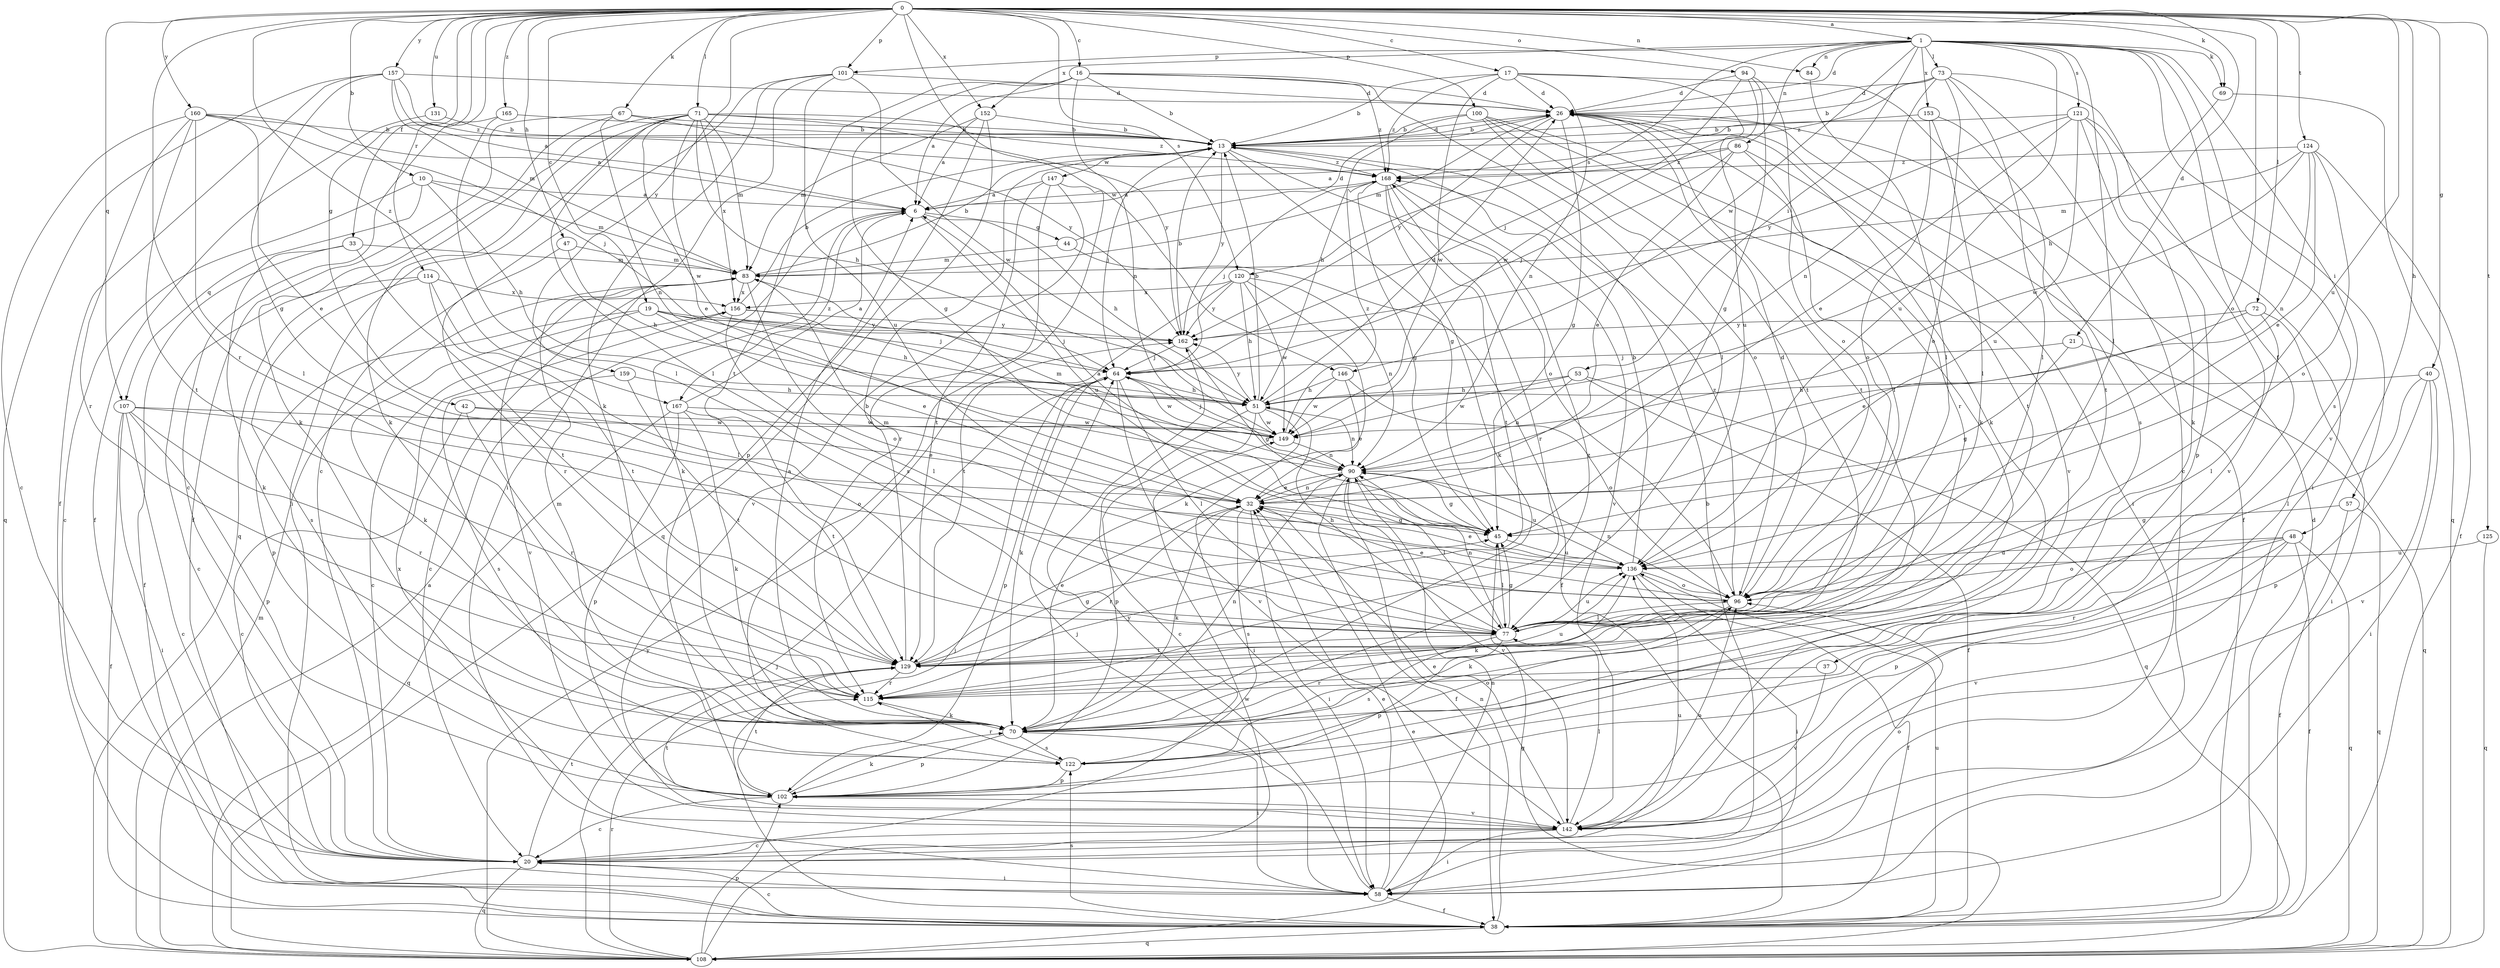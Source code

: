 strict digraph  {
0;
1;
6;
10;
13;
16;
17;
19;
20;
21;
26;
32;
33;
37;
38;
40;
42;
44;
45;
47;
48;
51;
53;
57;
58;
64;
67;
69;
70;
71;
72;
73;
77;
83;
84;
86;
90;
94;
96;
100;
101;
102;
107;
108;
114;
115;
120;
121;
122;
124;
125;
129;
131;
136;
142;
146;
147;
149;
152;
153;
156;
157;
159;
160;
162;
165;
167;
168;
0 -> 1  [label=a];
0 -> 10  [label=b];
0 -> 16  [label=c];
0 -> 17  [label=c];
0 -> 19  [label=c];
0 -> 21  [label=d];
0 -> 33  [label=f];
0 -> 40  [label=g];
0 -> 42  [label=g];
0 -> 47  [label=h];
0 -> 48  [label=h];
0 -> 67  [label=k];
0 -> 69  [label=k];
0 -> 71  [label=l];
0 -> 72  [label=l];
0 -> 84  [label=n];
0 -> 94  [label=o];
0 -> 96  [label=o];
0 -> 100  [label=p];
0 -> 101  [label=p];
0 -> 107  [label=q];
0 -> 114  [label=r];
0 -> 115  [label=r];
0 -> 120  [label=s];
0 -> 124  [label=t];
0 -> 125  [label=t];
0 -> 131  [label=u];
0 -> 136  [label=u];
0 -> 146  [label=w];
0 -> 152  [label=x];
0 -> 157  [label=y];
0 -> 159  [label=y];
0 -> 160  [label=y];
0 -> 165  [label=z];
0 -> 167  [label=z];
1 -> 26  [label=d];
1 -> 37  [label=f];
1 -> 53  [label=i];
1 -> 57  [label=i];
1 -> 69  [label=k];
1 -> 73  [label=l];
1 -> 77  [label=l];
1 -> 84  [label=n];
1 -> 86  [label=n];
1 -> 101  [label=p];
1 -> 120  [label=s];
1 -> 121  [label=s];
1 -> 122  [label=s];
1 -> 136  [label=u];
1 -> 142  [label=v];
1 -> 146  [label=w];
1 -> 152  [label=x];
1 -> 153  [label=x];
6 -> 44  [label=g];
6 -> 51  [label=h];
6 -> 70  [label=k];
6 -> 136  [label=u];
6 -> 167  [label=z];
10 -> 6  [label=a];
10 -> 20  [label=c];
10 -> 51  [label=h];
10 -> 83  [label=m];
10 -> 107  [label=q];
13 -> 26  [label=d];
13 -> 45  [label=g];
13 -> 64  [label=j];
13 -> 96  [label=o];
13 -> 147  [label=w];
13 -> 162  [label=y];
13 -> 168  [label=z];
16 -> 6  [label=a];
16 -> 13  [label=b];
16 -> 26  [label=d];
16 -> 45  [label=g];
16 -> 77  [label=l];
16 -> 90  [label=n];
16 -> 129  [label=t];
16 -> 168  [label=z];
17 -> 13  [label=b];
17 -> 26  [label=d];
17 -> 90  [label=n];
17 -> 122  [label=s];
17 -> 136  [label=u];
17 -> 149  [label=w];
17 -> 168  [label=z];
19 -> 32  [label=e];
19 -> 51  [label=h];
19 -> 64  [label=j];
19 -> 70  [label=k];
19 -> 102  [label=p];
19 -> 162  [label=y];
20 -> 13  [label=b];
20 -> 58  [label=i];
20 -> 96  [label=o];
20 -> 108  [label=q];
20 -> 129  [label=t];
20 -> 136  [label=u];
21 -> 45  [label=g];
21 -> 64  [label=j];
21 -> 108  [label=q];
26 -> 13  [label=b];
26 -> 38  [label=f];
26 -> 45  [label=g];
26 -> 58  [label=i];
26 -> 70  [label=k];
26 -> 83  [label=m];
26 -> 115  [label=r];
26 -> 129  [label=t];
26 -> 162  [label=y];
32 -> 45  [label=g];
32 -> 58  [label=i];
32 -> 70  [label=k];
32 -> 90  [label=n];
32 -> 115  [label=r];
32 -> 122  [label=s];
33 -> 38  [label=f];
33 -> 70  [label=k];
33 -> 83  [label=m];
33 -> 129  [label=t];
37 -> 115  [label=r];
37 -> 142  [label=v];
38 -> 20  [label=c];
38 -> 26  [label=d];
38 -> 64  [label=j];
38 -> 90  [label=n];
38 -> 108  [label=q];
38 -> 122  [label=s];
38 -> 136  [label=u];
40 -> 51  [label=h];
40 -> 58  [label=i];
40 -> 77  [label=l];
40 -> 102  [label=p];
40 -> 142  [label=v];
42 -> 20  [label=c];
42 -> 32  [label=e];
42 -> 115  [label=r];
42 -> 149  [label=w];
44 -> 26  [label=d];
44 -> 38  [label=f];
44 -> 83  [label=m];
45 -> 6  [label=a];
45 -> 77  [label=l];
45 -> 136  [label=u];
47 -> 51  [label=h];
47 -> 83  [label=m];
47 -> 115  [label=r];
48 -> 38  [label=f];
48 -> 96  [label=o];
48 -> 102  [label=p];
48 -> 108  [label=q];
48 -> 115  [label=r];
48 -> 136  [label=u];
48 -> 142  [label=v];
51 -> 13  [label=b];
51 -> 20  [label=c];
51 -> 26  [label=d];
51 -> 58  [label=i];
51 -> 90  [label=n];
51 -> 102  [label=p];
51 -> 149  [label=w];
51 -> 162  [label=y];
53 -> 38  [label=f];
53 -> 51  [label=h];
53 -> 90  [label=n];
53 -> 108  [label=q];
53 -> 149  [label=w];
57 -> 38  [label=f];
57 -> 45  [label=g];
57 -> 108  [label=q];
58 -> 32  [label=e];
58 -> 38  [label=f];
58 -> 64  [label=j];
58 -> 90  [label=n];
58 -> 162  [label=y];
64 -> 51  [label=h];
64 -> 70  [label=k];
64 -> 77  [label=l];
64 -> 102  [label=p];
64 -> 142  [label=v];
64 -> 149  [label=w];
67 -> 13  [label=b];
67 -> 38  [label=f];
67 -> 70  [label=k];
67 -> 90  [label=n];
67 -> 162  [label=y];
69 -> 51  [label=h];
69 -> 108  [label=q];
70 -> 6  [label=a];
70 -> 58  [label=i];
70 -> 83  [label=m];
70 -> 90  [label=n];
70 -> 102  [label=p];
70 -> 122  [label=s];
70 -> 168  [label=z];
71 -> 13  [label=b];
71 -> 32  [label=e];
71 -> 51  [label=h];
71 -> 58  [label=i];
71 -> 70  [label=k];
71 -> 77  [label=l];
71 -> 83  [label=m];
71 -> 108  [label=q];
71 -> 149  [label=w];
71 -> 156  [label=x];
71 -> 162  [label=y];
71 -> 168  [label=z];
72 -> 32  [label=e];
72 -> 58  [label=i];
72 -> 77  [label=l];
72 -> 162  [label=y];
73 -> 13  [label=b];
73 -> 20  [label=c];
73 -> 26  [label=d];
73 -> 58  [label=i];
73 -> 77  [label=l];
73 -> 90  [label=n];
73 -> 96  [label=o];
73 -> 168  [label=z];
77 -> 45  [label=g];
77 -> 51  [label=h];
77 -> 90  [label=n];
77 -> 102  [label=p];
77 -> 122  [label=s];
77 -> 129  [label=t];
77 -> 136  [label=u];
83 -> 13  [label=b];
83 -> 20  [label=c];
83 -> 96  [label=o];
83 -> 142  [label=v];
83 -> 156  [label=x];
84 -> 77  [label=l];
86 -> 6  [label=a];
86 -> 32  [label=e];
86 -> 64  [label=j];
86 -> 77  [label=l];
86 -> 129  [label=t];
86 -> 168  [label=z];
90 -> 32  [label=e];
90 -> 38  [label=f];
90 -> 45  [label=g];
90 -> 77  [label=l];
90 -> 83  [label=m];
90 -> 136  [label=u];
90 -> 142  [label=v];
94 -> 26  [label=d];
94 -> 45  [label=g];
94 -> 64  [label=j];
94 -> 96  [label=o];
94 -> 149  [label=w];
96 -> 26  [label=d];
96 -> 32  [label=e];
96 -> 70  [label=k];
96 -> 77  [label=l];
96 -> 90  [label=n];
96 -> 168  [label=z];
100 -> 13  [label=b];
100 -> 51  [label=h];
100 -> 70  [label=k];
100 -> 96  [label=o];
100 -> 129  [label=t];
100 -> 142  [label=v];
101 -> 20  [label=c];
101 -> 26  [label=d];
101 -> 58  [label=i];
101 -> 70  [label=k];
101 -> 136  [label=u];
101 -> 149  [label=w];
102 -> 20  [label=c];
102 -> 70  [label=k];
102 -> 129  [label=t];
102 -> 142  [label=v];
107 -> 20  [label=c];
107 -> 38  [label=f];
107 -> 58  [label=i];
107 -> 96  [label=o];
107 -> 102  [label=p];
107 -> 115  [label=r];
107 -> 149  [label=w];
108 -> 6  [label=a];
108 -> 32  [label=e];
108 -> 45  [label=g];
108 -> 64  [label=j];
108 -> 83  [label=m];
108 -> 102  [label=p];
108 -> 115  [label=r];
108 -> 149  [label=w];
108 -> 162  [label=y];
114 -> 20  [label=c];
114 -> 77  [label=l];
114 -> 122  [label=s];
114 -> 129  [label=t];
114 -> 156  [label=x];
115 -> 70  [label=k];
115 -> 136  [label=u];
120 -> 51  [label=h];
120 -> 70  [label=k];
120 -> 90  [label=n];
120 -> 129  [label=t];
120 -> 149  [label=w];
120 -> 156  [label=x];
120 -> 162  [label=y];
121 -> 13  [label=b];
121 -> 32  [label=e];
121 -> 70  [label=k];
121 -> 102  [label=p];
121 -> 136  [label=u];
121 -> 142  [label=v];
121 -> 162  [label=y];
122 -> 96  [label=o];
122 -> 102  [label=p];
122 -> 115  [label=r];
124 -> 32  [label=e];
124 -> 38  [label=f];
124 -> 83  [label=m];
124 -> 90  [label=n];
124 -> 96  [label=o];
124 -> 149  [label=w];
124 -> 168  [label=z];
125 -> 108  [label=q];
125 -> 136  [label=u];
129 -> 13  [label=b];
129 -> 32  [label=e];
129 -> 45  [label=g];
129 -> 115  [label=r];
131 -> 13  [label=b];
131 -> 38  [label=f];
136 -> 13  [label=b];
136 -> 32  [label=e];
136 -> 38  [label=f];
136 -> 58  [label=i];
136 -> 70  [label=k];
136 -> 83  [label=m];
136 -> 96  [label=o];
142 -> 20  [label=c];
142 -> 32  [label=e];
142 -> 58  [label=i];
142 -> 77  [label=l];
142 -> 96  [label=o];
142 -> 129  [label=t];
142 -> 156  [label=x];
146 -> 32  [label=e];
146 -> 51  [label=h];
146 -> 96  [label=o];
146 -> 149  [label=w];
147 -> 6  [label=a];
147 -> 115  [label=r];
147 -> 122  [label=s];
147 -> 129  [label=t];
147 -> 142  [label=v];
149 -> 64  [label=j];
149 -> 90  [label=n];
149 -> 168  [label=z];
152 -> 6  [label=a];
152 -> 13  [label=b];
152 -> 83  [label=m];
152 -> 102  [label=p];
152 -> 108  [label=q];
153 -> 13  [label=b];
153 -> 77  [label=l];
153 -> 96  [label=o];
153 -> 129  [label=t];
156 -> 13  [label=b];
156 -> 20  [label=c];
156 -> 64  [label=j];
156 -> 77  [label=l];
156 -> 162  [label=y];
157 -> 6  [label=a];
157 -> 26  [label=d];
157 -> 38  [label=f];
157 -> 45  [label=g];
157 -> 83  [label=m];
157 -> 108  [label=q];
157 -> 168  [label=z];
159 -> 51  [label=h];
159 -> 122  [label=s];
159 -> 129  [label=t];
160 -> 6  [label=a];
160 -> 13  [label=b];
160 -> 20  [label=c];
160 -> 32  [label=e];
160 -> 64  [label=j];
160 -> 77  [label=l];
160 -> 115  [label=r];
160 -> 129  [label=t];
162 -> 13  [label=b];
162 -> 45  [label=g];
162 -> 64  [label=j];
165 -> 13  [label=b];
165 -> 20  [label=c];
165 -> 77  [label=l];
167 -> 6  [label=a];
167 -> 70  [label=k];
167 -> 102  [label=p];
167 -> 108  [label=q];
167 -> 129  [label=t];
167 -> 149  [label=w];
168 -> 6  [label=a];
168 -> 45  [label=g];
168 -> 64  [label=j];
168 -> 70  [label=k];
168 -> 115  [label=r];
168 -> 129  [label=t];
168 -> 142  [label=v];
}
